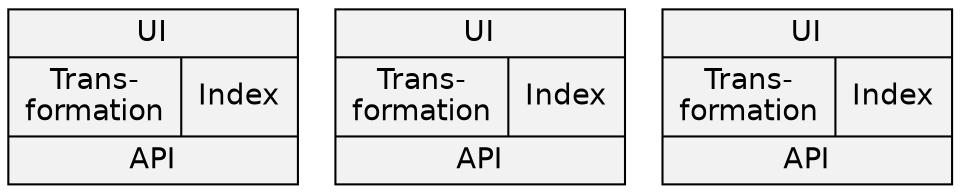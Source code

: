 digraph scs {
	compound=true
	node[shape=box style=filled fillcolor=gray95 fontname=helvetica]
	graph [fontname=helvetica]
	edge[fontname=helvetica]
	edge[arrowhead=empty arrowtail=empty]
	rankdir=TD
	splines=false
	scs1[shape=record label="{UI|{Trans-\nformation|Index}|API}"]
	scs2[shape=record label="{UI|{Trans-\nformation|Index}|API}"]
	scs3[shape=record label="{UI|{Trans-\nformation|Index}|API}"]
}